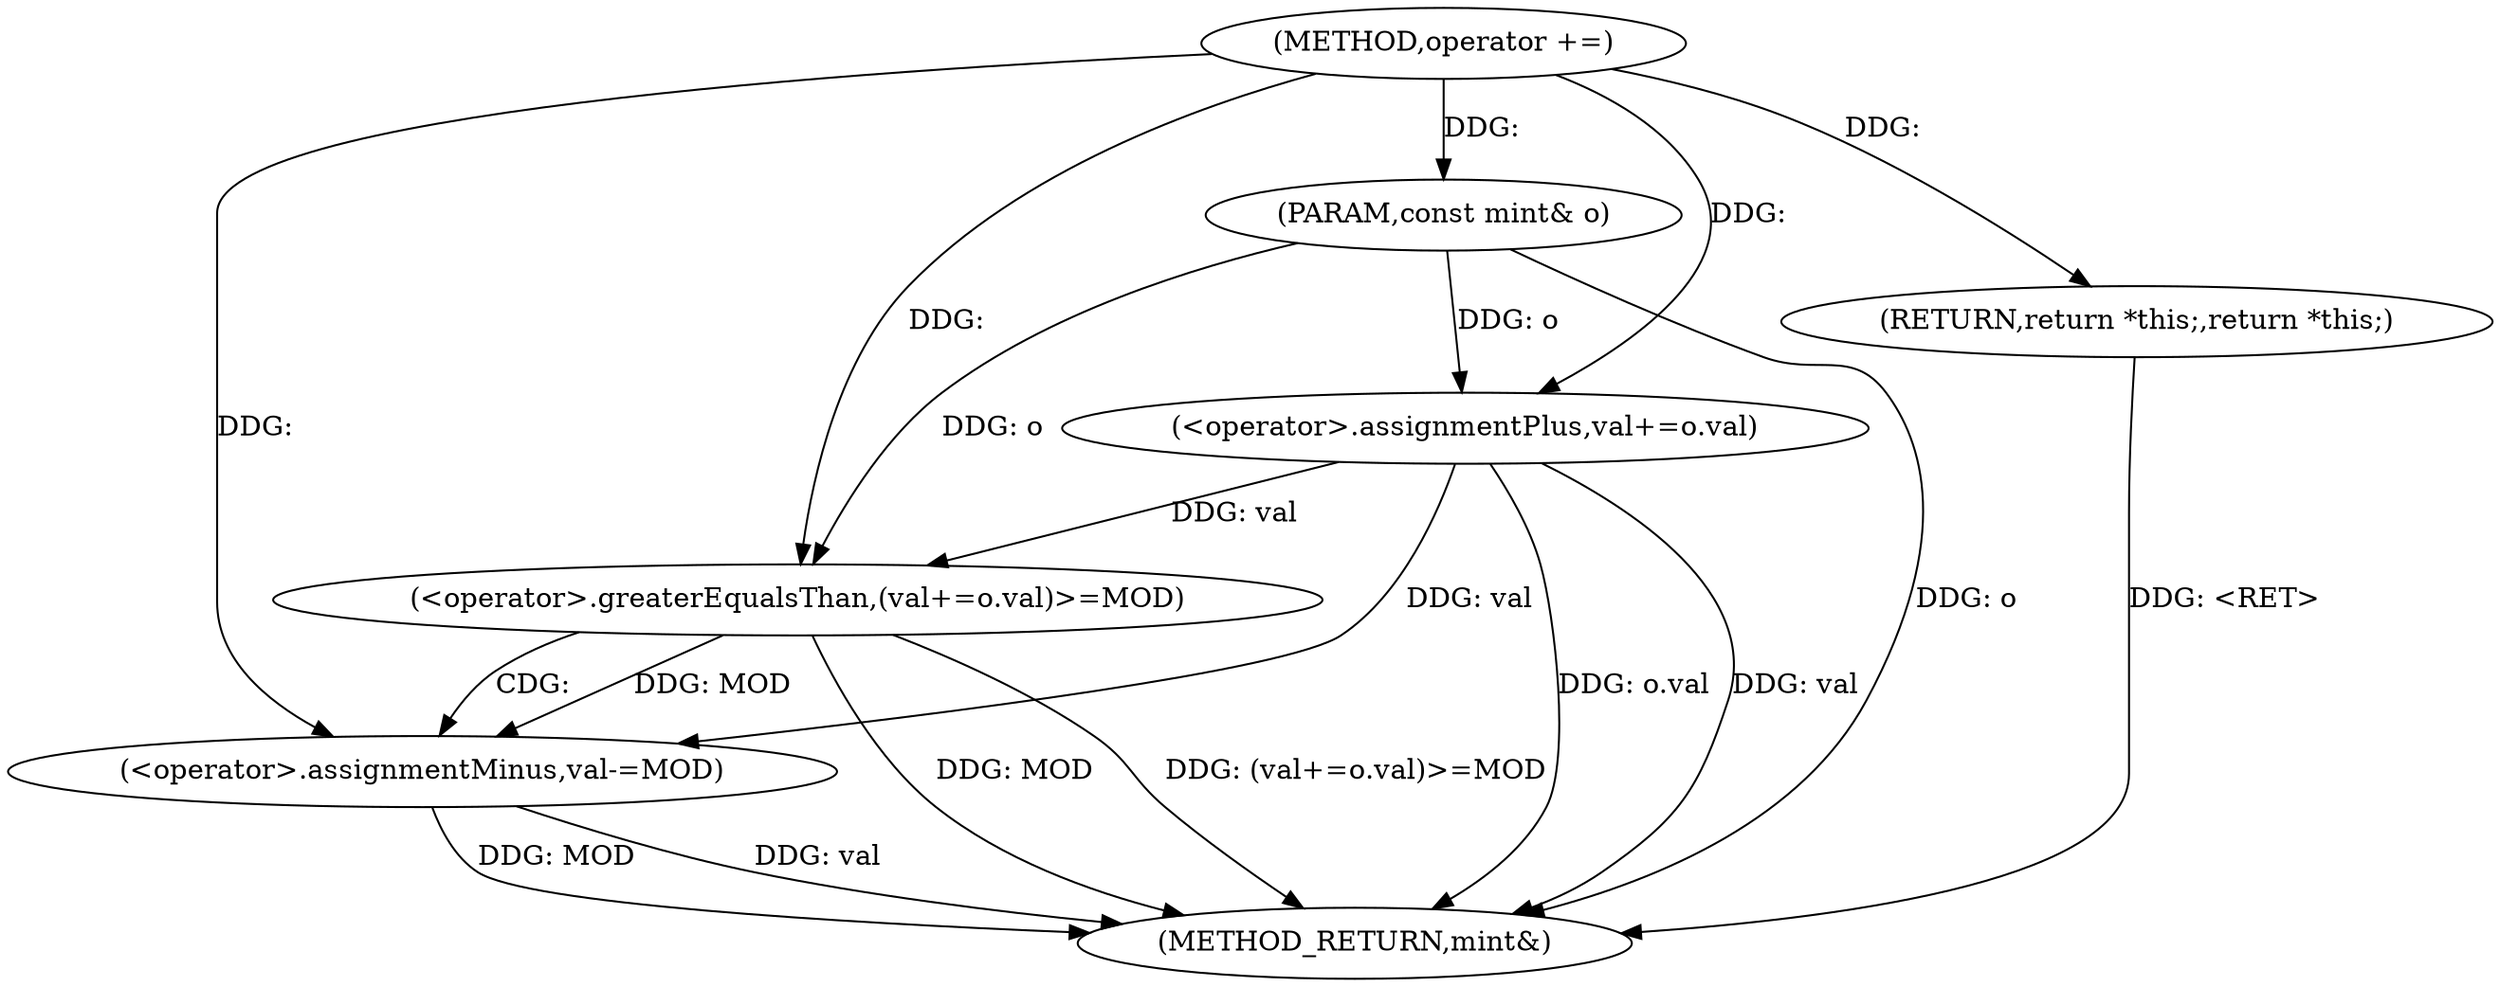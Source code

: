 digraph "operator +=" {  
"1000137" [label = "(METHOD,operator +=)" ]
"1000154" [label = "(METHOD_RETURN,mint&)" ]
"1000138" [label = "(PARAM,const mint& o)" ]
"1000151" [label = "(RETURN,return *this;,return *this;)" ]
"1000141" [label = "(<operator>.greaterEqualsThan,(val+=o.val)>=MOD)" ]
"1000148" [label = "(<operator>.assignmentMinus,val-=MOD)" ]
"1000142" [label = "(<operator>.assignmentPlus,val+=o.val)" ]
  "1000138" -> "1000154"  [ label = "DDG: o"] 
  "1000142" -> "1000154"  [ label = "DDG: val"] 
  "1000142" -> "1000154"  [ label = "DDG: o.val"] 
  "1000141" -> "1000154"  [ label = "DDG: MOD"] 
  "1000141" -> "1000154"  [ label = "DDG: (val+=o.val)>=MOD"] 
  "1000148" -> "1000154"  [ label = "DDG: val"] 
  "1000148" -> "1000154"  [ label = "DDG: MOD"] 
  "1000151" -> "1000154"  [ label = "DDG: <RET>"] 
  "1000137" -> "1000138"  [ label = "DDG: "] 
  "1000137" -> "1000151"  [ label = "DDG: "] 
  "1000141" -> "1000148"  [ label = "DDG: MOD"] 
  "1000137" -> "1000148"  [ label = "DDG: "] 
  "1000142" -> "1000141"  [ label = "DDG: val"] 
  "1000138" -> "1000141"  [ label = "DDG: o"] 
  "1000137" -> "1000141"  [ label = "DDG: "] 
  "1000142" -> "1000148"  [ label = "DDG: val"] 
  "1000137" -> "1000142"  [ label = "DDG: "] 
  "1000138" -> "1000142"  [ label = "DDG: o"] 
  "1000141" -> "1000148"  [ label = "CDG: "] 
}
